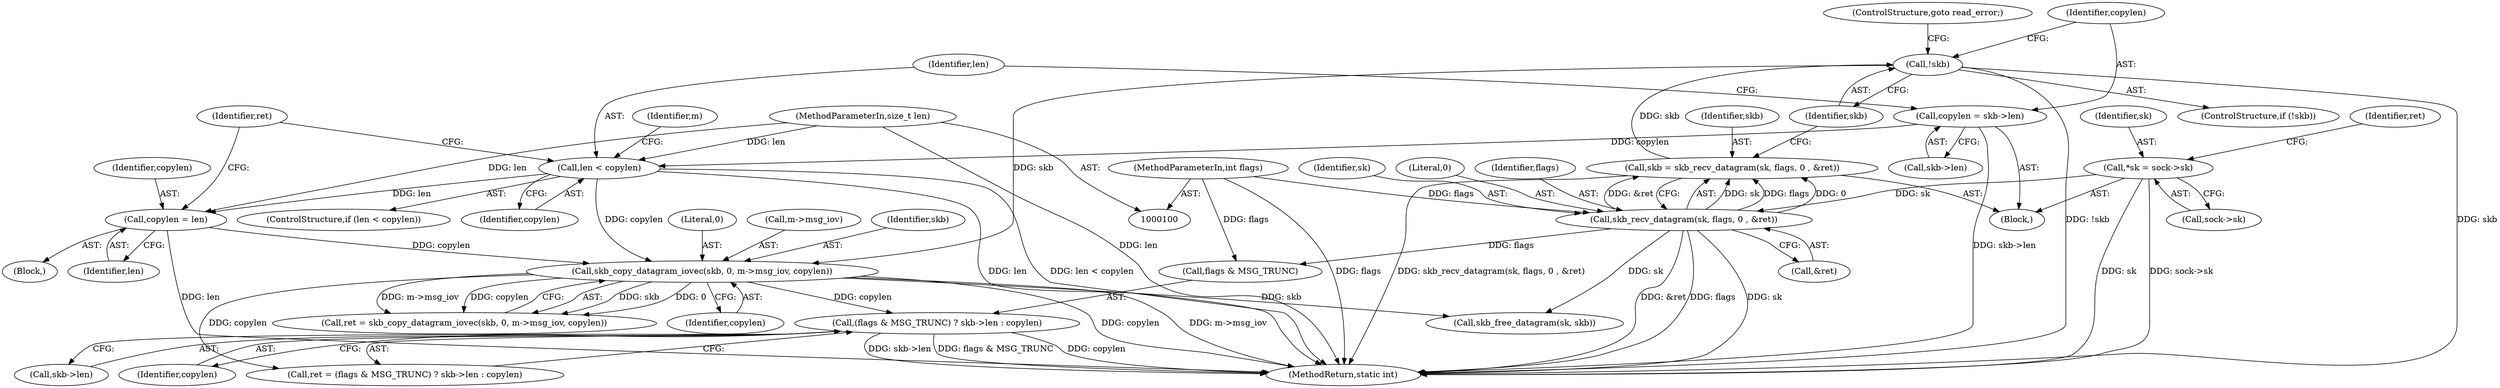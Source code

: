 digraph "0_linux_f3d3342602f8bcbf37d7c46641cb9bca7618eb1c_11@pointer" {
"1000171" [label="(Call,(flags & MSG_TRUNC) ? skb->len : copylen)"];
"1000159" [label="(Call,skb_copy_datagram_iovec(skb, 0, m->msg_iov, copylen))"];
"1000136" [label="(Call,!skb)"];
"1000127" [label="(Call,skb = skb_recv_datagram(sk, flags, 0 , &ret))"];
"1000129" [label="(Call,skb_recv_datagram(sk, flags, 0 , &ret))"];
"1000108" [label="(Call,*sk = sock->sk)"];
"1000105" [label="(MethodParameterIn,int flags)"];
"1000154" [label="(Call,copylen = len)"];
"1000145" [label="(Call,len < copylen)"];
"1000104" [label="(MethodParameterIn,size_t len)"];
"1000139" [label="(Call,copylen = skb->len)"];
"1000131" [label="(Identifier,flags)"];
"1000145" [label="(Call,len < copylen)"];
"1000169" [label="(Call,ret = (flags & MSG_TRUNC) ? skb->len : copylen)"];
"1000117" [label="(Identifier,ret)"];
"1000159" [label="(Call,skb_copy_datagram_iovec(skb, 0, m->msg_iov, copylen))"];
"1000137" [label="(Identifier,skb)"];
"1000104" [label="(MethodParameterIn,size_t len)"];
"1000151" [label="(Identifier,m)"];
"1000141" [label="(Call,skb->len)"];
"1000172" [label="(Call,flags & MSG_TRUNC)"];
"1000155" [label="(Identifier,copylen)"];
"1000175" [label="(Call,skb->len)"];
"1000106" [label="(Block,)"];
"1000156" [label="(Identifier,len)"];
"1000171" [label="(Call,(flags & MSG_TRUNC) ? skb->len : copylen)"];
"1000140" [label="(Identifier,copylen)"];
"1000162" [label="(Call,m->msg_iov)"];
"1000190" [label="(MethodReturn,static int)"];
"1000136" [label="(Call,!skb)"];
"1000130" [label="(Identifier,sk)"];
"1000132" [label="(Literal,0)"];
"1000160" [label="(Identifier,skb)"];
"1000127" [label="(Call,skb = skb_recv_datagram(sk, flags, 0 , &ret))"];
"1000165" [label="(Identifier,copylen)"];
"1000128" [label="(Identifier,skb)"];
"1000135" [label="(ControlStructure,if (!skb))"];
"1000110" [label="(Call,sock->sk)"];
"1000158" [label="(Identifier,ret)"];
"1000154" [label="(Call,copylen = len)"];
"1000109" [label="(Identifier,sk)"];
"1000157" [label="(Call,ret = skb_copy_datagram_iovec(skb, 0, m->msg_iov, copylen))"];
"1000105" [label="(MethodParameterIn,int flags)"];
"1000139" [label="(Call,copylen = skb->len)"];
"1000133" [label="(Call,&ret)"];
"1000147" [label="(Identifier,copylen)"];
"1000144" [label="(ControlStructure,if (len < copylen))"];
"1000180" [label="(Call,skb_free_datagram(sk, skb))"];
"1000178" [label="(Identifier,copylen)"];
"1000146" [label="(Identifier,len)"];
"1000108" [label="(Call,*sk = sock->sk)"];
"1000161" [label="(Literal,0)"];
"1000148" [label="(Block,)"];
"1000129" [label="(Call,skb_recv_datagram(sk, flags, 0 , &ret))"];
"1000138" [label="(ControlStructure,goto read_error;)"];
"1000171" -> "1000169"  [label="AST: "];
"1000171" -> "1000175"  [label="CFG: "];
"1000171" -> "1000178"  [label="CFG: "];
"1000172" -> "1000171"  [label="AST: "];
"1000175" -> "1000171"  [label="AST: "];
"1000178" -> "1000171"  [label="AST: "];
"1000169" -> "1000171"  [label="CFG: "];
"1000171" -> "1000190"  [label="DDG: flags & MSG_TRUNC"];
"1000171" -> "1000190"  [label="DDG: copylen"];
"1000171" -> "1000190"  [label="DDG: skb->len"];
"1000159" -> "1000171"  [label="DDG: copylen"];
"1000159" -> "1000157"  [label="AST: "];
"1000159" -> "1000165"  [label="CFG: "];
"1000160" -> "1000159"  [label="AST: "];
"1000161" -> "1000159"  [label="AST: "];
"1000162" -> "1000159"  [label="AST: "];
"1000165" -> "1000159"  [label="AST: "];
"1000157" -> "1000159"  [label="CFG: "];
"1000159" -> "1000190"  [label="DDG: m->msg_iov"];
"1000159" -> "1000190"  [label="DDG: copylen"];
"1000159" -> "1000157"  [label="DDG: skb"];
"1000159" -> "1000157"  [label="DDG: 0"];
"1000159" -> "1000157"  [label="DDG: m->msg_iov"];
"1000159" -> "1000157"  [label="DDG: copylen"];
"1000136" -> "1000159"  [label="DDG: skb"];
"1000154" -> "1000159"  [label="DDG: copylen"];
"1000145" -> "1000159"  [label="DDG: copylen"];
"1000159" -> "1000169"  [label="DDG: copylen"];
"1000159" -> "1000180"  [label="DDG: skb"];
"1000136" -> "1000135"  [label="AST: "];
"1000136" -> "1000137"  [label="CFG: "];
"1000137" -> "1000136"  [label="AST: "];
"1000138" -> "1000136"  [label="CFG: "];
"1000140" -> "1000136"  [label="CFG: "];
"1000136" -> "1000190"  [label="DDG: !skb"];
"1000136" -> "1000190"  [label="DDG: skb"];
"1000127" -> "1000136"  [label="DDG: skb"];
"1000127" -> "1000106"  [label="AST: "];
"1000127" -> "1000129"  [label="CFG: "];
"1000128" -> "1000127"  [label="AST: "];
"1000129" -> "1000127"  [label="AST: "];
"1000137" -> "1000127"  [label="CFG: "];
"1000127" -> "1000190"  [label="DDG: skb_recv_datagram(sk, flags, 0 , &ret)"];
"1000129" -> "1000127"  [label="DDG: sk"];
"1000129" -> "1000127"  [label="DDG: flags"];
"1000129" -> "1000127"  [label="DDG: 0"];
"1000129" -> "1000127"  [label="DDG: &ret"];
"1000129" -> "1000133"  [label="CFG: "];
"1000130" -> "1000129"  [label="AST: "];
"1000131" -> "1000129"  [label="AST: "];
"1000132" -> "1000129"  [label="AST: "];
"1000133" -> "1000129"  [label="AST: "];
"1000129" -> "1000190"  [label="DDG: sk"];
"1000129" -> "1000190"  [label="DDG: &ret"];
"1000129" -> "1000190"  [label="DDG: flags"];
"1000108" -> "1000129"  [label="DDG: sk"];
"1000105" -> "1000129"  [label="DDG: flags"];
"1000129" -> "1000172"  [label="DDG: flags"];
"1000129" -> "1000180"  [label="DDG: sk"];
"1000108" -> "1000106"  [label="AST: "];
"1000108" -> "1000110"  [label="CFG: "];
"1000109" -> "1000108"  [label="AST: "];
"1000110" -> "1000108"  [label="AST: "];
"1000117" -> "1000108"  [label="CFG: "];
"1000108" -> "1000190"  [label="DDG: sock->sk"];
"1000108" -> "1000190"  [label="DDG: sk"];
"1000105" -> "1000100"  [label="AST: "];
"1000105" -> "1000190"  [label="DDG: flags"];
"1000105" -> "1000172"  [label="DDG: flags"];
"1000154" -> "1000148"  [label="AST: "];
"1000154" -> "1000156"  [label="CFG: "];
"1000155" -> "1000154"  [label="AST: "];
"1000156" -> "1000154"  [label="AST: "];
"1000158" -> "1000154"  [label="CFG: "];
"1000154" -> "1000190"  [label="DDG: len"];
"1000145" -> "1000154"  [label="DDG: len"];
"1000104" -> "1000154"  [label="DDG: len"];
"1000145" -> "1000144"  [label="AST: "];
"1000145" -> "1000147"  [label="CFG: "];
"1000146" -> "1000145"  [label="AST: "];
"1000147" -> "1000145"  [label="AST: "];
"1000151" -> "1000145"  [label="CFG: "];
"1000158" -> "1000145"  [label="CFG: "];
"1000145" -> "1000190"  [label="DDG: len < copylen"];
"1000145" -> "1000190"  [label="DDG: len"];
"1000104" -> "1000145"  [label="DDG: len"];
"1000139" -> "1000145"  [label="DDG: copylen"];
"1000104" -> "1000100"  [label="AST: "];
"1000104" -> "1000190"  [label="DDG: len"];
"1000139" -> "1000106"  [label="AST: "];
"1000139" -> "1000141"  [label="CFG: "];
"1000140" -> "1000139"  [label="AST: "];
"1000141" -> "1000139"  [label="AST: "];
"1000146" -> "1000139"  [label="CFG: "];
"1000139" -> "1000190"  [label="DDG: skb->len"];
}
